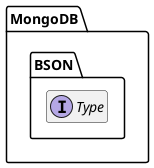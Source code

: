 @startuml
set namespaceSeparator \\
hide members
hide << alias >> circle

interface MongoDB\\BSON\\Type
@enduml
